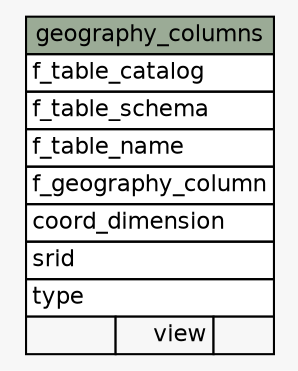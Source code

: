 // dot 2.43.0 on Linux 6.5.0-15-generic
// SchemaSpy rev Unknown
digraph "geography_columns" {
  graph [
    rankdir="RL"
    bgcolor="#f7f7f7"
    nodesep="0.18"
    ranksep="0.46"
    fontname="Helvetica"
    fontsize="11"
  ];
  node [
    fontname="Helvetica"
    fontsize="11"
    shape="plaintext"
  ];
  edge [
    arrowsize="0.8"
  ];
  "geography_columns" [
    label=<
    <TABLE BORDER="0" CELLBORDER="1" CELLSPACING="0" BGCOLOR="#ffffff">
      <TR><TD COLSPAN="3" BGCOLOR="#9bab96" ALIGN="CENTER">geography_columns</TD></TR>
      <TR><TD PORT="f_table_catalog" COLSPAN="3" ALIGN="LEFT">f_table_catalog</TD></TR>
      <TR><TD PORT="f_table_schema" COLSPAN="3" ALIGN="LEFT">f_table_schema</TD></TR>
      <TR><TD PORT="f_table_name" COLSPAN="3" ALIGN="LEFT">f_table_name</TD></TR>
      <TR><TD PORT="f_geography_column" COLSPAN="3" ALIGN="LEFT">f_geography_column</TD></TR>
      <TR><TD PORT="coord_dimension" COLSPAN="3" ALIGN="LEFT">coord_dimension</TD></TR>
      <TR><TD PORT="srid" COLSPAN="3" ALIGN="LEFT">srid</TD></TR>
      <TR><TD PORT="type" COLSPAN="3" ALIGN="LEFT">type</TD></TR>
      <TR><TD ALIGN="LEFT" BGCOLOR="#f7f7f7">  </TD><TD ALIGN="RIGHT" BGCOLOR="#f7f7f7">view</TD><TD ALIGN="RIGHT" BGCOLOR="#f7f7f7">  </TD></TR>
    </TABLE>>
    URL="tables/geography_columns.html"
    tooltip="geography_columns"
  ];
}
